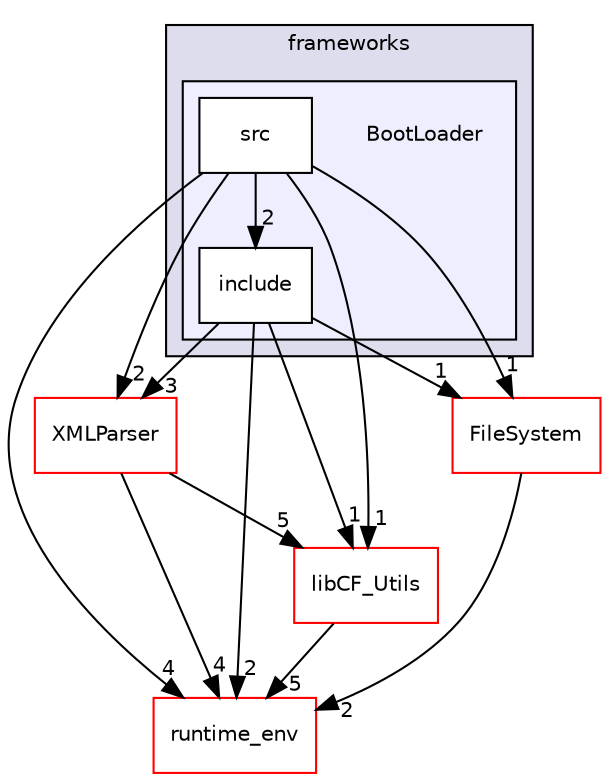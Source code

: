 digraph "frameworks/BootLoader" {
  compound=true
  node [ fontsize="10", fontname="Helvetica"];
  edge [ labelfontsize="10", labelfontname="Helvetica"];
  subgraph clusterdir_27e7b6da28153e106312658788f622d3 {
    graph [ bgcolor="#ddddee", pencolor="black", label="frameworks" fontname="Helvetica", fontsize="10", URL="dir_27e7b6da28153e106312658788f622d3.html"]
  subgraph clusterdir_cb9a28d4d72c7d76ae63ce0c0211878b {
    graph [ bgcolor="#eeeeff", pencolor="black", label="" URL="dir_cb9a28d4d72c7d76ae63ce0c0211878b.html"];
    dir_cb9a28d4d72c7d76ae63ce0c0211878b [shape=plaintext label="BootLoader"];
    dir_e9d209e9fcd0e4bfbaab5903a1e01d83 [shape=box label="include" color="black" fillcolor="white" style="filled" URL="dir_e9d209e9fcd0e4bfbaab5903a1e01d83.html"];
    dir_3323507dbdf4a86c791f48e1bf390fe0 [shape=box label="src" color="black" fillcolor="white" style="filled" URL="dir_3323507dbdf4a86c791f48e1bf390fe0.html"];
  }
  }
  dir_82d23cf221d390315bcc70b79c1eb009 [shape=box label="XMLParser" fillcolor="white" style="filled" color="red" URL="dir_82d23cf221d390315bcc70b79c1eb009.html"];
  dir_ecac01cf0516f87ea4205d3d96f45c96 [shape=box label="libCF_Utils" fillcolor="white" style="filled" color="red" URL="dir_ecac01cf0516f87ea4205d3d96f45c96.html"];
  dir_40a97078142f0fc7074e01eb79f0bef3 [shape=box label="FileSystem" fillcolor="white" style="filled" color="red" URL="dir_40a97078142f0fc7074e01eb79f0bef3.html"];
  dir_f225e4d86008d3e73336a06c8611e2b4 [shape=box label="runtime_env" fillcolor="white" style="filled" color="red" URL="dir_f225e4d86008d3e73336a06c8611e2b4.html"];
  dir_82d23cf221d390315bcc70b79c1eb009->dir_ecac01cf0516f87ea4205d3d96f45c96 [headlabel="5", labeldistance=1.5 headhref="dir_000031_000028.html"];
  dir_82d23cf221d390315bcc70b79c1eb009->dir_f225e4d86008d3e73336a06c8611e2b4 [headlabel="4", labeldistance=1.5 headhref="dir_000031_000034.html"];
  dir_ecac01cf0516f87ea4205d3d96f45c96->dir_f225e4d86008d3e73336a06c8611e2b4 [headlabel="5", labeldistance=1.5 headhref="dir_000028_000034.html"];
  dir_3323507dbdf4a86c791f48e1bf390fe0->dir_82d23cf221d390315bcc70b79c1eb009 [headlabel="2", labeldistance=1.5 headhref="dir_000009_000031.html"];
  dir_3323507dbdf4a86c791f48e1bf390fe0->dir_ecac01cf0516f87ea4205d3d96f45c96 [headlabel="1", labeldistance=1.5 headhref="dir_000009_000028.html"];
  dir_3323507dbdf4a86c791f48e1bf390fe0->dir_e9d209e9fcd0e4bfbaab5903a1e01d83 [headlabel="2", labeldistance=1.5 headhref="dir_000009_000008.html"];
  dir_3323507dbdf4a86c791f48e1bf390fe0->dir_40a97078142f0fc7074e01eb79f0bef3 [headlabel="1", labeldistance=1.5 headhref="dir_000009_000022.html"];
  dir_3323507dbdf4a86c791f48e1bf390fe0->dir_f225e4d86008d3e73336a06c8611e2b4 [headlabel="4", labeldistance=1.5 headhref="dir_000009_000034.html"];
  dir_e9d209e9fcd0e4bfbaab5903a1e01d83->dir_82d23cf221d390315bcc70b79c1eb009 [headlabel="3", labeldistance=1.5 headhref="dir_000008_000031.html"];
  dir_e9d209e9fcd0e4bfbaab5903a1e01d83->dir_ecac01cf0516f87ea4205d3d96f45c96 [headlabel="1", labeldistance=1.5 headhref="dir_000008_000028.html"];
  dir_e9d209e9fcd0e4bfbaab5903a1e01d83->dir_40a97078142f0fc7074e01eb79f0bef3 [headlabel="1", labeldistance=1.5 headhref="dir_000008_000022.html"];
  dir_e9d209e9fcd0e4bfbaab5903a1e01d83->dir_f225e4d86008d3e73336a06c8611e2b4 [headlabel="2", labeldistance=1.5 headhref="dir_000008_000034.html"];
  dir_40a97078142f0fc7074e01eb79f0bef3->dir_f225e4d86008d3e73336a06c8611e2b4 [headlabel="2", labeldistance=1.5 headhref="dir_000022_000034.html"];
}
